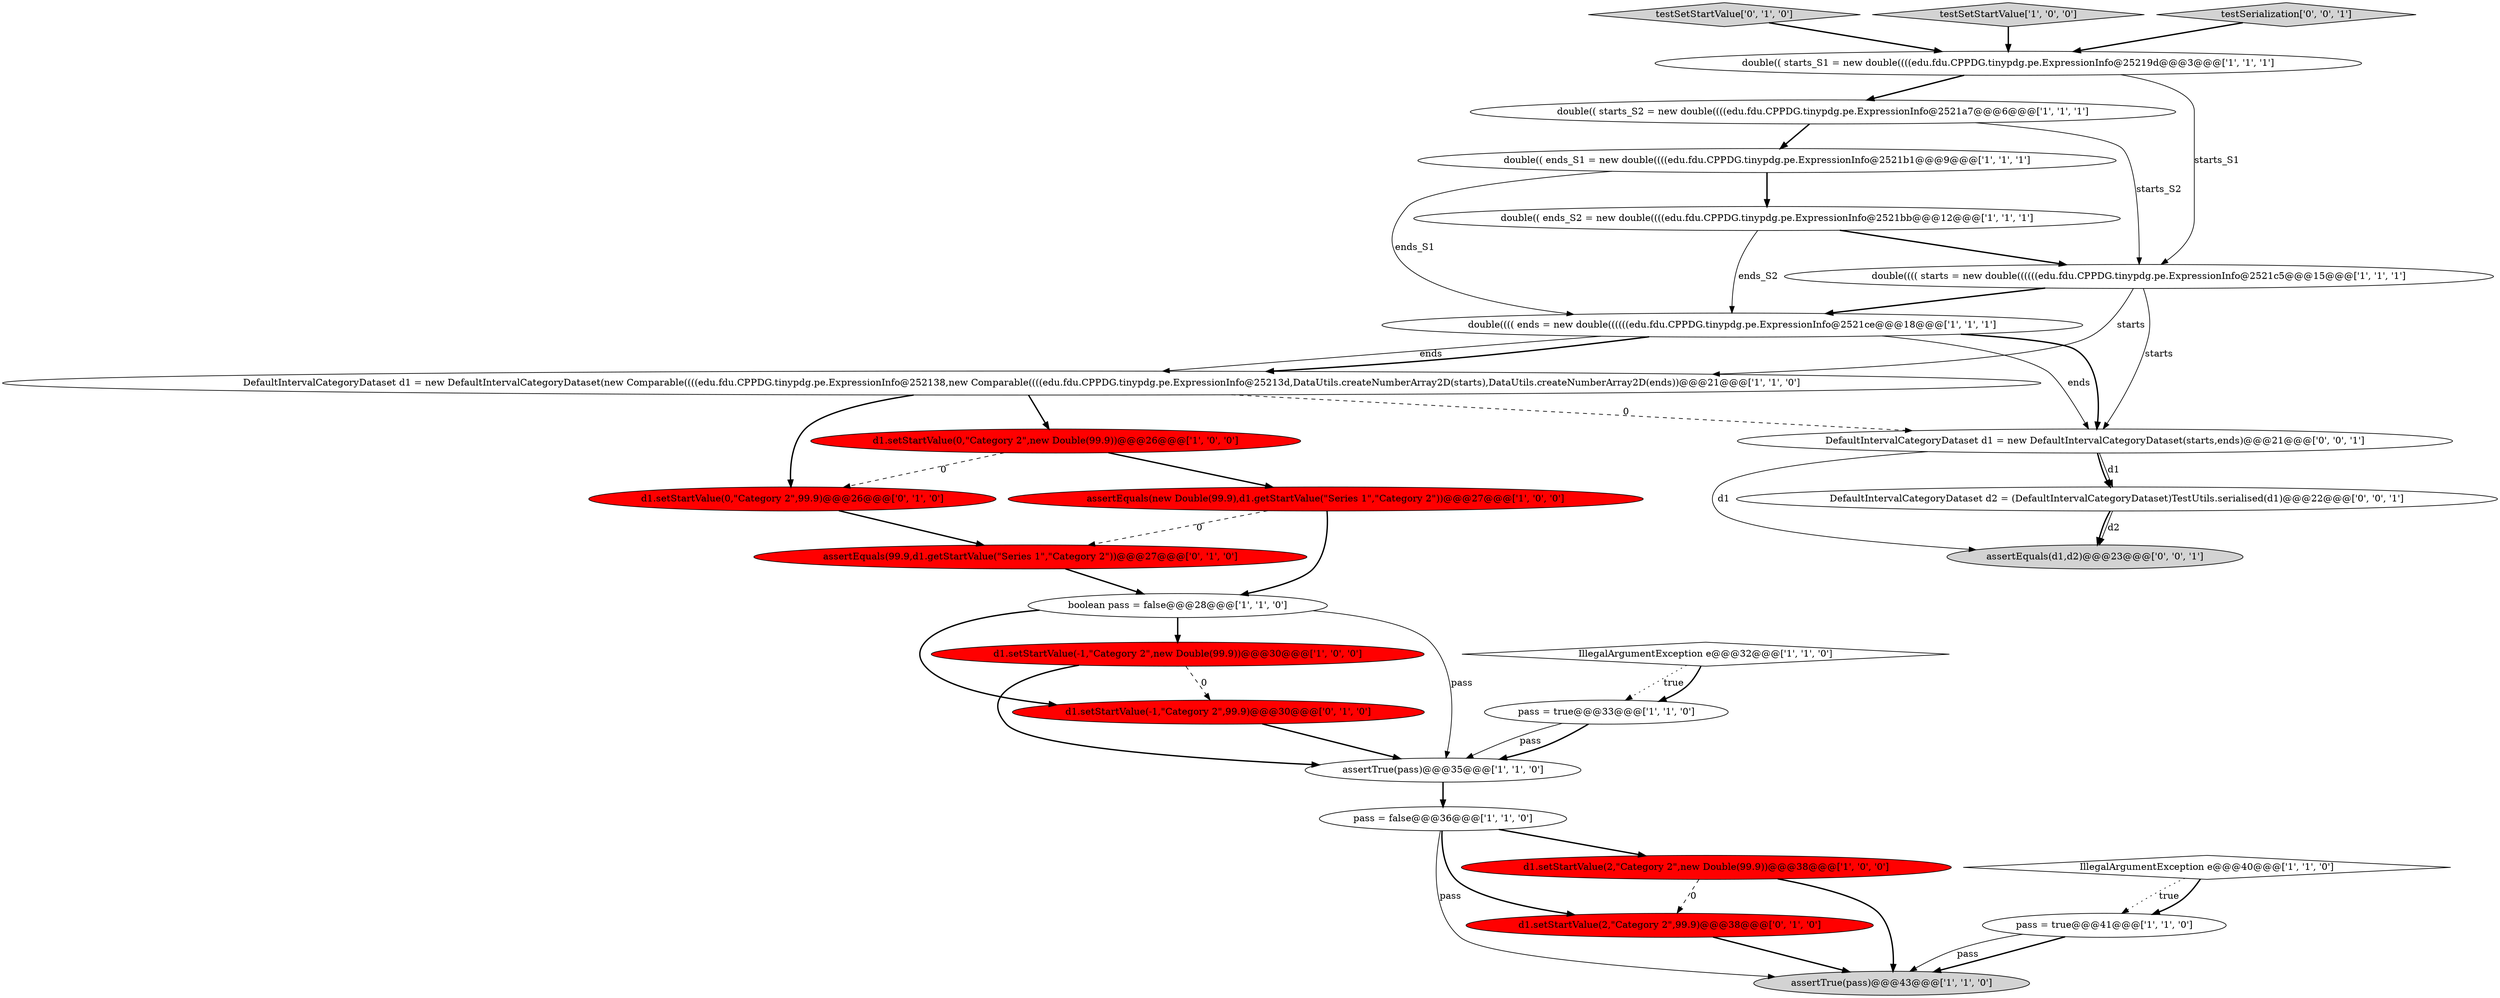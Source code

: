 digraph {
17 [style = filled, label = "double(( starts_S2 = new double((((edu.fdu.CPPDG.tinypdg.pe.ExpressionInfo@2521a7@@@6@@@['1', '1', '1']", fillcolor = white, shape = ellipse image = "AAA0AAABBB1BBB"];
8 [style = filled, label = "double(( ends_S1 = new double((((edu.fdu.CPPDG.tinypdg.pe.ExpressionInfo@2521b1@@@9@@@['1', '1', '1']", fillcolor = white, shape = ellipse image = "AAA0AAABBB1BBB"];
14 [style = filled, label = "assertTrue(pass)@@@43@@@['1', '1', '0']", fillcolor = lightgray, shape = ellipse image = "AAA0AAABBB1BBB"];
1 [style = filled, label = "pass = false@@@36@@@['1', '1', '0']", fillcolor = white, shape = ellipse image = "AAA0AAABBB1BBB"];
2 [style = filled, label = "double(((( starts = new double((((((edu.fdu.CPPDG.tinypdg.pe.ExpressionInfo@2521c5@@@15@@@['1', '1', '1']", fillcolor = white, shape = ellipse image = "AAA0AAABBB1BBB"];
13 [style = filled, label = "IllegalArgumentException e@@@40@@@['1', '1', '0']", fillcolor = white, shape = diamond image = "AAA0AAABBB1BBB"];
20 [style = filled, label = "d1.setStartValue(0,\"Category 2\",99.9)@@@26@@@['0', '1', '0']", fillcolor = red, shape = ellipse image = "AAA1AAABBB2BBB"];
18 [style = filled, label = "DefaultIntervalCategoryDataset d1 = new DefaultIntervalCategoryDataset(new Comparable((((edu.fdu.CPPDG.tinypdg.pe.ExpressionInfo@252138,new Comparable((((edu.fdu.CPPDG.tinypdg.pe.ExpressionInfo@25213d,DataUtils.createNumberArray2D(starts),DataUtils.createNumberArray2D(ends))@@@21@@@['1', '1', '0']", fillcolor = white, shape = ellipse image = "AAA0AAABBB1BBB"];
23 [style = filled, label = "assertEquals(99.9,d1.getStartValue(\"Series 1\",\"Category 2\"))@@@27@@@['0', '1', '0']", fillcolor = red, shape = ellipse image = "AAA1AAABBB2BBB"];
9 [style = filled, label = "d1.setStartValue(-1,\"Category 2\",new Double(99.9))@@@30@@@['1', '0', '0']", fillcolor = red, shape = ellipse image = "AAA1AAABBB1BBB"];
22 [style = filled, label = "testSetStartValue['0', '1', '0']", fillcolor = lightgray, shape = diamond image = "AAA0AAABBB2BBB"];
27 [style = filled, label = "assertEquals(d1,d2)@@@23@@@['0', '0', '1']", fillcolor = lightgray, shape = ellipse image = "AAA0AAABBB3BBB"];
28 [style = filled, label = "DefaultIntervalCategoryDataset d1 = new DefaultIntervalCategoryDataset(starts,ends)@@@21@@@['0', '0', '1']", fillcolor = white, shape = ellipse image = "AAA0AAABBB3BBB"];
15 [style = filled, label = "testSetStartValue['1', '0', '0']", fillcolor = lightgray, shape = diamond image = "AAA0AAABBB1BBB"];
10 [style = filled, label = "d1.setStartValue(0,\"Category 2\",new Double(99.9))@@@26@@@['1', '0', '0']", fillcolor = red, shape = ellipse image = "AAA1AAABBB1BBB"];
12 [style = filled, label = "assertEquals(new Double(99.9),d1.getStartValue(\"Series 1\",\"Category 2\"))@@@27@@@['1', '0', '0']", fillcolor = red, shape = ellipse image = "AAA1AAABBB1BBB"];
5 [style = filled, label = "assertTrue(pass)@@@35@@@['1', '1', '0']", fillcolor = white, shape = ellipse image = "AAA0AAABBB1BBB"];
25 [style = filled, label = "testSerialization['0', '0', '1']", fillcolor = lightgray, shape = diamond image = "AAA0AAABBB3BBB"];
7 [style = filled, label = "double(( ends_S2 = new double((((edu.fdu.CPPDG.tinypdg.pe.ExpressionInfo@2521bb@@@12@@@['1', '1', '1']", fillcolor = white, shape = ellipse image = "AAA0AAABBB1BBB"];
3 [style = filled, label = "boolean pass = false@@@28@@@['1', '1', '0']", fillcolor = white, shape = ellipse image = "AAA0AAABBB1BBB"];
4 [style = filled, label = "IllegalArgumentException e@@@32@@@['1', '1', '0']", fillcolor = white, shape = diamond image = "AAA0AAABBB1BBB"];
24 [style = filled, label = "d1.setStartValue(2,\"Category 2\",99.9)@@@38@@@['0', '1', '0']", fillcolor = red, shape = ellipse image = "AAA1AAABBB2BBB"];
19 [style = filled, label = "pass = true@@@41@@@['1', '1', '0']", fillcolor = white, shape = ellipse image = "AAA0AAABBB1BBB"];
21 [style = filled, label = "d1.setStartValue(-1,\"Category 2\",99.9)@@@30@@@['0', '1', '0']", fillcolor = red, shape = ellipse image = "AAA1AAABBB2BBB"];
26 [style = filled, label = "DefaultIntervalCategoryDataset d2 = (DefaultIntervalCategoryDataset)TestUtils.serialised(d1)@@@22@@@['0', '0', '1']", fillcolor = white, shape = ellipse image = "AAA0AAABBB3BBB"];
11 [style = filled, label = "double(((( ends = new double((((((edu.fdu.CPPDG.tinypdg.pe.ExpressionInfo@2521ce@@@18@@@['1', '1', '1']", fillcolor = white, shape = ellipse image = "AAA0AAABBB1BBB"];
16 [style = filled, label = "d1.setStartValue(2,\"Category 2\",new Double(99.9))@@@38@@@['1', '0', '0']", fillcolor = red, shape = ellipse image = "AAA1AAABBB1BBB"];
6 [style = filled, label = "pass = true@@@33@@@['1', '1', '0']", fillcolor = white, shape = ellipse image = "AAA0AAABBB1BBB"];
0 [style = filled, label = "double(( starts_S1 = new double((((edu.fdu.CPPDG.tinypdg.pe.ExpressionInfo@25219d@@@3@@@['1', '1', '1']", fillcolor = white, shape = ellipse image = "AAA0AAABBB1BBB"];
25->0 [style = bold, label=""];
4->6 [style = dotted, label="true"];
17->8 [style = bold, label=""];
11->28 [style = bold, label=""];
12->23 [style = dashed, label="0"];
4->6 [style = bold, label=""];
16->24 [style = dashed, label="0"];
0->17 [style = bold, label=""];
0->2 [style = solid, label="starts_S1"];
13->19 [style = dotted, label="true"];
1->14 [style = solid, label="pass"];
11->18 [style = solid, label="ends"];
28->26 [style = bold, label=""];
23->3 [style = bold, label=""];
11->28 [style = solid, label="ends"];
17->2 [style = solid, label="starts_S2"];
7->11 [style = solid, label="ends_S2"];
11->18 [style = bold, label=""];
8->7 [style = bold, label=""];
24->14 [style = bold, label=""];
3->9 [style = bold, label=""];
21->5 [style = bold, label=""];
5->1 [style = bold, label=""];
6->5 [style = bold, label=""];
18->20 [style = bold, label=""];
13->19 [style = bold, label=""];
26->27 [style = bold, label=""];
19->14 [style = bold, label=""];
20->23 [style = bold, label=""];
18->10 [style = bold, label=""];
22->0 [style = bold, label=""];
26->27 [style = solid, label="d2"];
10->12 [style = bold, label=""];
7->2 [style = bold, label=""];
1->16 [style = bold, label=""];
1->24 [style = bold, label=""];
15->0 [style = bold, label=""];
19->14 [style = solid, label="pass"];
9->21 [style = dashed, label="0"];
2->28 [style = solid, label="starts"];
8->11 [style = solid, label="ends_S1"];
9->5 [style = bold, label=""];
6->5 [style = solid, label="pass"];
18->28 [style = dashed, label="0"];
16->14 [style = bold, label=""];
3->21 [style = bold, label=""];
10->20 [style = dashed, label="0"];
12->3 [style = bold, label=""];
28->27 [style = solid, label="d1"];
3->5 [style = solid, label="pass"];
2->11 [style = bold, label=""];
28->26 [style = solid, label="d1"];
2->18 [style = solid, label="starts"];
}
